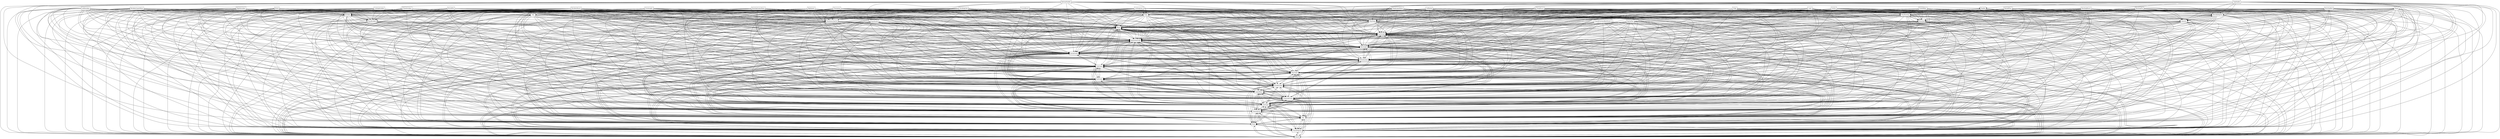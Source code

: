 digraph{
graph [rankdir=TB];
node [shape=box];
edge [arrowhead=normal];
0[label="Pong",]
1[label="Wall",]
2[label="Lane",]
3[label="Pucksupply",]
4[label="Leftpong",]
5[label="Menu",]
6[label="SaveGame",]
7[label="Floorbrickles",]
8[label="CheckPreviousBestScore",]
9[label="Board",]
10[label="BrickPile",]
11[label="PlayBowling",]
12[label="ClassDiagram",]
13[label="Rightpont",]
14[label="Point",]
15[label="Size",]
16[label="Bowling",]
17[label="GameSprite",]
18[label="Leftbrickles",]
19[label="ListGame",]
20[label="StationarySprite",]
21[label="Edge",]
22[label="BowlingPin",]
23[label="PongGameMenu",]
24[label="Brick",]
25[label="Brickles",]
26[label="BowlingGameMenu",]
27[label="Paddle",]
28[label="Gutter",]
29[label="UninstallGame",]
30[label="BottomPaddle",]
31[label="GameMenu",]
32[label="ArcadeGame",]
33[label="SaveScore",]
34[label="Floorpong",]
35[label="EndofAlley",]
36[label="ExitGame",]
37[label="MovableSprite",]
38[label="ScoreBoard",]
39[label="PlayPong",]
40[label="PlayGame",]
41[label="Puck",]
42[label="UseCases",]
43[label="DividingLine",]
44[label="Ceilingbrickles",]
45[label="TopPaddle",]
46[label="Initialization",]
47[label="Ceilingpong",]
48[label="InstallGame",]
49[label="Rightbrickles",]
50[label="Velocity",]
51[label="PlayBrickles",]
52[label="PongBoard",]
53[label="BowlingBoard",]
54[label="BricklesGameMenu",]
55[label="SpritePair",]
56[label="RackofPins",]
57[label="Rectangle",]
58[label="BricklesBoard",]
59[label="BowlingBall",]
60[label="AnimationLoop",]
0->5[label="",]
0->6[label="",]
0->9[label="",]
0->12[label="",]
0->14[label="",]
0->15[label="",]
0->17[label="",]
0->19[label="",]
0->29[label="",]
0->31[label="",]
0->32[label="",]
0->36[label="",]
0->39[label="",]
0->40[label="",]
0->42[label="",]
0->46[label="",]
0->48[label="",]
0->57[label="",]
0->60[label="",]
1->5[label="",]
1->6[label="",]
1->9[label="",]
1->12[label="",]
1->14[label="",]
1->15[label="",]
1->17[label="",]
1->19[label="",]
1->20[label="",]
1->29[label="",]
1->31[label="",]
1->32[label="",]
1->36[label="",]
1->40[label="",]
1->42[label="",]
1->46[label="",]
1->48[label="",]
1->57[label="",]
1->60[label="",]
2->5[label="",]
2->6[label="",]
2->9[label="",]
2->11[label="",]
2->12[label="",]
2->14[label="",]
2->15[label="",]
2->16[label="",]
2->17[label="",]
2->19[label="",]
2->20[label="",]
2->29[label="",]
2->31[label="",]
2->32[label="",]
2->36[label="",]
2->40[label="",]
2->42[label="",]
2->46[label="",]
2->48[label="",]
2->57[label="",]
2->60[label="",]
3->5[label="",]
3->6[label="",]
3->9[label="",]
3->12[label="",]
3->14[label="",]
3->15[label="",]
3->17[label="",]
3->19[label="",]
3->25[label="",]
3->29[label="",]
3->31[label="",]
3->32[label="",]
3->36[label="",]
3->40[label="",]
3->42[label="",]
3->46[label="",]
3->48[label="",]
3->51[label="",]
3->57[label="",]
3->60[label="",]
4->0[label="",]
4->1[label="",]
4->5[label="",]
4->6[label="",]
4->9[label="",]
4->12[label="",]
4->14[label="",]
4->15[label="",]
4->17[label="",]
4->19[label="",]
4->20[label="",]
4->29[label="",]
4->31[label="",]
4->32[label="",]
4->36[label="",]
4->39[label="",]
4->40[label="",]
4->42[label="",]
4->46[label="",]
4->48[label="",]
4->57[label="",]
4->60[label="",]
5->6[label="",]
5->9[label="",]
5->12[label="",]
5->14[label="",]
5->15[label="",]
5->17[label="",]
5->19[label="",]
5->29[label="",]
5->31[label="",]
5->32[label="",]
5->36[label="",]
5->40[label="",]
5->42[label="",]
5->46[label="",]
5->48[label="",]
5->57[label="",]
5->60[label="",]
6->5[label="",]
6->9[label="",]
6->12[label="",]
6->14[label="",]
6->15[label="",]
6->17[label="",]
6->19[label="",]
6->29[label="",]
6->31[label="",]
6->32[label="",]
6->36[label="",]
6->40[label="",]
6->42[label="",]
6->46[label="",]
6->48[label="",]
6->57[label="",]
6->60[label="",]
7->5[label="",]
7->6[label="",]
7->9[label="",]
7->12[label="",]
7->14[label="",]
7->15[label="",]
7->17[label="",]
7->19[label="",]
7->20[label="",]
7->25[label="",]
7->29[label="",]
7->31[label="",]
7->32[label="",]
7->36[label="",]
7->40[label="",]
7->42[label="",]
7->46[label="",]
7->48[label="",]
7->51[label="",]
7->57[label="",]
7->60[label="",]
8->5[label="",]
8->6[label="",]
8->9[label="",]
8->12[label="",]
8->14[label="",]
8->15[label="",]
8->17[label="",]
8->19[label="",]
8->29[label="",]
8->31[label="",]
8->32[label="",]
8->36[label="",]
8->40[label="",]
8->42[label="",]
8->46[label="",]
8->48[label="",]
8->57[label="",]
8->60[label="",]
9->5[label="",]
9->6[label="",]
9->12[label="",]
9->14[label="",]
9->15[label="",]
9->17[label="",]
9->19[label="",]
9->29[label="",]
9->31[label="",]
9->32[label="",]
9->36[label="",]
9->40[label="",]
9->42[label="",]
9->46[label="",]
9->48[label="",]
9->57[label="",]
9->60[label="",]
10->5[label="",]
10->6[label="",]
10->9[label="",]
10->12[label="",]
10->14[label="",]
10->15[label="",]
10->17[label="",]
10->19[label="",]
10->20[label="",]
10->25[label="",]
10->29[label="",]
10->31[label="",]
10->32[label="",]
10->36[label="",]
10->40[label="",]
10->42[label="",]
10->46[label="",]
10->48[label="",]
10->51[label="",]
10->57[label="",]
10->60[label="",]
11->5[label="",]
11->6[label="",]
11->9[label="",]
11->12[label="",]
11->14[label="",]
11->15[label="",]
11->16[label="",]
11->17[label="",]
11->19[label="",]
11->29[label="",]
11->31[label="",]
11->32[label="",]
11->36[label="",]
11->40[label="",]
11->42[label="",]
11->46[label="",]
11->48[label="",]
11->57[label="",]
11->60[label="",]
12->5[label="",]
12->6[label="",]
12->9[label="",]
12->14[label="",]
12->15[label="",]
12->17[label="",]
12->19[label="",]
12->29[label="",]
12->31[label="",]
12->32[label="",]
12->36[label="",]
12->40[label="",]
12->42[label="",]
12->46[label="",]
12->48[label="",]
12->57[label="",]
12->60[label="",]
13->0[label="",]
13->1[label="",]
13->5[label="",]
13->6[label="",]
13->9[label="",]
13->12[label="",]
13->14[label="",]
13->15[label="",]
13->17[label="",]
13->19[label="",]
13->20[label="",]
13->29[label="",]
13->31[label="",]
13->32[label="",]
13->36[label="",]
13->39[label="",]
13->40[label="",]
13->42[label="",]
13->46[label="",]
13->48[label="",]
13->57[label="",]
13->60[label="",]
14->5[label="",]
14->6[label="",]
14->9[label="",]
14->12[label="",]
14->15[label="",]
14->17[label="",]
14->19[label="",]
14->29[label="",]
14->31[label="",]
14->32[label="",]
14->36[label="",]
14->40[label="",]
14->42[label="",]
14->46[label="",]
14->48[label="",]
14->57[label="",]
14->60[label="",]
15->5[label="",]
15->6[label="",]
15->9[label="",]
15->12[label="",]
15->14[label="",]
15->17[label="",]
15->19[label="",]
15->29[label="",]
15->31[label="",]
15->32[label="",]
15->36[label="",]
15->40[label="",]
15->42[label="",]
15->46[label="",]
15->48[label="",]
15->57[label="",]
15->60[label="",]
16->5[label="",]
16->6[label="",]
16->9[label="",]
16->11[label="",]
16->12[label="",]
16->14[label="",]
16->15[label="",]
16->17[label="",]
16->19[label="",]
16->29[label="",]
16->31[label="",]
16->32[label="",]
16->36[label="",]
16->40[label="",]
16->42[label="",]
16->46[label="",]
16->48[label="",]
16->57[label="",]
16->60[label="",]
17->5[label="",]
17->6[label="",]
17->9[label="",]
17->12[label="",]
17->14[label="",]
17->15[label="",]
17->19[label="",]
17->29[label="",]
17->31[label="",]
17->32[label="",]
17->36[label="",]
17->40[label="",]
17->42[label="",]
17->46[label="",]
17->48[label="",]
17->57[label="",]
17->60[label="",]
18->1[label="",]
18->5[label="",]
18->6[label="",]
18->9[label="",]
18->12[label="",]
18->14[label="",]
18->15[label="",]
18->17[label="",]
18->19[label="",]
18->20[label="",]
18->25[label="",]
18->29[label="",]
18->31[label="",]
18->32[label="",]
18->36[label="",]
18->40[label="",]
18->42[label="",]
18->46[label="",]
18->48[label="",]
18->51[label="",]
18->57[label="",]
18->60[label="",]
19->5[label="",]
19->6[label="",]
19->9[label="",]
19->12[label="",]
19->14[label="",]
19->15[label="",]
19->17[label="",]
19->29[label="",]
19->31[label="",]
19->32[label="",]
19->36[label="",]
19->40[label="",]
19->42[label="",]
19->46[label="",]
19->48[label="",]
19->57[label="",]
19->60[label="",]
20->5[label="",]
20->6[label="",]
20->9[label="",]
20->12[label="",]
20->14[label="",]
20->15[label="",]
20->17[label="",]
20->19[label="",]
20->29[label="",]
20->31[label="",]
20->32[label="",]
20->36[label="",]
20->40[label="",]
20->42[label="",]
20->46[label="",]
20->48[label="",]
20->57[label="",]
20->60[label="",]
21->5[label="",]
21->6[label="",]
21->9[label="",]
21->11[label="",]
21->12[label="",]
21->14[label="",]
21->15[label="",]
21->16[label="",]
21->17[label="",]
21->19[label="",]
21->20[label="",]
21->29[label="",]
21->31[label="",]
21->32[label="",]
21->36[label="",]
21->40[label="",]
21->42[label="",]
21->46[label="",]
21->48[label="",]
21->57[label="",]
21->60[label="",]
22->5[label="",]
22->6[label="",]
22->9[label="",]
22->11[label="",]
22->12[label="",]
22->14[label="",]
22->15[label="",]
22->16[label="",]
22->17[label="",]
22->19[label="",]
22->29[label="",]
22->31[label="",]
22->32[label="",]
22->36[label="",]
22->37[label="",]
22->40[label="",]
22->42[label="",]
22->46[label="",]
22->48[label="",]
22->50[label="",]
22->57[label="",]
22->60[label="",]
23->0[label="",]
23->5[label="",]
23->6[label="",]
23->9[label="",]
23->12[label="",]
23->14[label="",]
23->15[label="",]
23->17[label="",]
23->19[label="",]
23->29[label="",]
23->31[label="",]
23->32[label="",]
23->36[label="",]
23->39[label="",]
23->40[label="",]
23->42[label="",]
23->46[label="",]
23->48[label="",]
23->57[label="",]
23->60[label="",]
24->5[label="",]
24->6[label="",]
24->9[label="",]
24->12[label="",]
24->14[label="",]
24->15[label="",]
24->17[label="",]
24->19[label="",]
24->20[label="",]
24->25[label="",]
24->29[label="",]
24->31[label="",]
24->32[label="",]
24->36[label="",]
24->40[label="",]
24->42[label="",]
24->46[label="",]
24->48[label="",]
24->51[label="",]
24->57[label="",]
24->60[label="",]
25->5[label="",]
25->6[label="",]
25->9[label="",]
25->12[label="",]
25->14[label="",]
25->15[label="",]
25->17[label="",]
25->19[label="",]
25->29[label="",]
25->31[label="",]
25->32[label="",]
25->36[label="",]
25->40[label="",]
25->42[label="",]
25->46[label="",]
25->48[label="",]
25->51[label="",]
25->57[label="",]
25->60[label="",]
26->5[label="",]
26->6[label="",]
26->9[label="",]
26->11[label="",]
26->12[label="",]
26->14[label="",]
26->15[label="",]
26->16[label="",]
26->17[label="",]
26->19[label="",]
26->29[label="",]
26->31[label="",]
26->32[label="",]
26->36[label="",]
26->40[label="",]
26->42[label="",]
26->46[label="",]
26->48[label="",]
26->57[label="",]
26->60[label="",]
27->0[label="",]
27->5[label="",]
27->6[label="",]
27->9[label="",]
27->12[label="",]
27->14[label="",]
27->15[label="",]
27->17[label="",]
27->19[label="",]
27->29[label="",]
27->31[label="",]
27->32[label="",]
27->36[label="",]
27->37[label="",]
27->39[label="",]
27->40[label="",]
27->42[label="",]
27->46[label="",]
27->48[label="",]
27->50[label="",]
27->57[label="",]
27->60[label="",]
28->5[label="",]
28->6[label="",]
28->9[label="",]
28->11[label="",]
28->12[label="",]
28->14[label="",]
28->15[label="",]
28->16[label="",]
28->17[label="",]
28->19[label="",]
28->20[label="",]
28->29[label="",]
28->31[label="",]
28->32[label="",]
28->36[label="",]
28->40[label="",]
28->42[label="",]
28->46[label="",]
28->48[label="",]
28->57[label="",]
28->60[label="",]
29->5[label="",]
29->6[label="",]
29->9[label="",]
29->12[label="",]
29->14[label="",]
29->15[label="",]
29->17[label="",]
29->19[label="",]
29->31[label="",]
29->32[label="",]
29->36[label="",]
29->40[label="",]
29->42[label="",]
29->46[label="",]
29->48[label="",]
29->57[label="",]
29->60[label="",]
30->0[label="",]
30->5[label="",]
30->6[label="",]
30->9[label="",]
30->12[label="",]
30->14[label="",]
30->15[label="",]
30->17[label="",]
30->19[label="",]
30->27[label="",]
30->29[label="",]
30->31[label="",]
30->32[label="",]
30->36[label="",]
30->37[label="",]
30->39[label="",]
30->40[label="",]
30->42[label="",]
30->46[label="",]
30->48[label="",]
30->50[label="",]
30->57[label="",]
30->60[label="",]
31->5[label="",]
31->6[label="",]
31->9[label="",]
31->12[label="",]
31->14[label="",]
31->15[label="",]
31->17[label="",]
31->19[label="",]
31->29[label="",]
31->32[label="",]
31->36[label="",]
31->40[label="",]
31->42[label="",]
31->46[label="",]
31->48[label="",]
31->57[label="",]
31->60[label="",]
32->5[label="",]
32->6[label="",]
32->9[label="",]
32->12[label="",]
32->14[label="",]
32->15[label="",]
32->17[label="",]
32->19[label="",]
32->29[label="",]
32->31[label="",]
32->36[label="",]
32->40[label="",]
32->42[label="",]
32->46[label="",]
32->48[label="",]
32->57[label="",]
32->60[label="",]
33->5[label="",]
33->6[label="",]
33->9[label="",]
33->12[label="",]
33->14[label="",]
33->15[label="",]
33->17[label="",]
33->19[label="",]
33->29[label="",]
33->31[label="",]
33->32[label="",]
33->36[label="",]
33->40[label="",]
33->42[label="",]
33->46[label="",]
33->48[label="",]
33->57[label="",]
33->60[label="",]
34->0[label="",]
34->5[label="",]
34->6[label="",]
34->9[label="",]
34->12[label="",]
34->14[label="",]
34->15[label="",]
34->17[label="",]
34->19[label="",]
34->20[label="",]
34->29[label="",]
34->31[label="",]
34->32[label="",]
34->36[label="",]
34->39[label="",]
34->40[label="",]
34->42[label="",]
34->46[label="",]
34->48[label="",]
34->57[label="",]
34->60[label="",]
35->5[label="",]
35->6[label="",]
35->9[label="",]
35->11[label="",]
35->12[label="",]
35->14[label="",]
35->15[label="",]
35->16[label="",]
35->17[label="",]
35->19[label="",]
35->20[label="",]
35->29[label="",]
35->31[label="",]
35->32[label="",]
35->36[label="",]
35->40[label="",]
35->42[label="",]
35->46[label="",]
35->48[label="",]
35->57[label="",]
35->60[label="",]
36->5[label="",]
36->6[label="",]
36->9[label="",]
36->12[label="",]
36->14[label="",]
36->15[label="",]
36->17[label="",]
36->19[label="",]
36->29[label="",]
36->31[label="",]
36->32[label="",]
36->40[label="",]
36->42[label="",]
36->46[label="",]
36->48[label="",]
36->57[label="",]
36->60[label="",]
37->5[label="",]
37->6[label="",]
37->9[label="",]
37->12[label="",]
37->14[label="",]
37->15[label="",]
37->17[label="",]
37->19[label="",]
37->29[label="",]
37->31[label="",]
37->32[label="",]
37->36[label="",]
37->40[label="",]
37->42[label="",]
37->46[label="",]
37->48[label="",]
37->50[label="",]
37->57[label="",]
37->60[label="",]
38->0[label="",]
38->5[label="",]
38->6[label="",]
38->9[label="",]
38->12[label="",]
38->14[label="",]
38->15[label="",]
38->17[label="",]
38->19[label="",]
38->20[label="",]
38->29[label="",]
38->31[label="",]
38->32[label="",]
38->36[label="",]
38->39[label="",]
38->40[label="",]
38->42[label="",]
38->46[label="",]
38->48[label="",]
38->57[label="",]
38->60[label="",]
39->0[label="",]
39->5[label="",]
39->6[label="",]
39->9[label="",]
39->12[label="",]
39->14[label="",]
39->15[label="",]
39->17[label="",]
39->19[label="",]
39->29[label="",]
39->31[label="",]
39->32[label="",]
39->36[label="",]
39->40[label="",]
39->42[label="",]
39->46[label="",]
39->48[label="",]
39->57[label="",]
39->60[label="",]
40->5[label="",]
40->6[label="",]
40->9[label="",]
40->12[label="",]
40->14[label="",]
40->15[label="",]
40->17[label="",]
40->19[label="",]
40->29[label="",]
40->31[label="",]
40->32[label="",]
40->36[label="",]
40->42[label="",]
40->46[label="",]
40->48[label="",]
40->57[label="",]
40->60[label="",]
41->5[label="",]
41->6[label="",]
41->9[label="",]
41->12[label="",]
41->14[label="",]
41->15[label="",]
41->17[label="",]
41->19[label="",]
41->29[label="",]
41->31[label="",]
41->32[label="",]
41->36[label="",]
41->37[label="",]
41->40[label="",]
41->42[label="",]
41->46[label="",]
41->48[label="",]
41->50[label="",]
41->57[label="",]
41->60[label="",]
42->5[label="",]
42->6[label="",]
42->9[label="",]
42->12[label="",]
42->14[label="",]
42->15[label="",]
42->17[label="",]
42->19[label="",]
42->29[label="",]
42->31[label="",]
42->32[label="",]
42->36[label="",]
42->40[label="",]
42->46[label="",]
42->48[label="",]
42->57[label="",]
42->60[label="",]
43->0[label="",]
43->5[label="",]
43->6[label="",]
43->9[label="",]
43->12[label="",]
43->14[label="",]
43->15[label="",]
43->17[label="",]
43->19[label="",]
43->20[label="",]
43->29[label="",]
43->31[label="",]
43->32[label="",]
43->36[label="",]
43->39[label="",]
43->40[label="",]
43->42[label="",]
43->46[label="",]
43->48[label="",]
43->57[label="",]
43->60[label="",]
44->5[label="",]
44->6[label="",]
44->9[label="",]
44->12[label="",]
44->14[label="",]
44->15[label="",]
44->17[label="",]
44->19[label="",]
44->20[label="",]
44->25[label="",]
44->29[label="",]
44->31[label="",]
44->32[label="",]
44->36[label="",]
44->40[label="",]
44->42[label="",]
44->46[label="",]
44->48[label="",]
44->51[label="",]
44->57[label="",]
44->60[label="",]
45->0[label="",]
45->5[label="",]
45->6[label="",]
45->9[label="",]
45->12[label="",]
45->14[label="",]
45->15[label="",]
45->17[label="",]
45->19[label="",]
45->27[label="",]
45->29[label="",]
45->31[label="",]
45->32[label="",]
45->36[label="",]
45->37[label="",]
45->39[label="",]
45->40[label="",]
45->42[label="",]
45->46[label="",]
45->48[label="",]
45->50[label="",]
45->57[label="",]
45->60[label="",]
46->5[label="",]
46->6[label="",]
46->9[label="",]
46->12[label="",]
46->14[label="",]
46->15[label="",]
46->17[label="",]
46->19[label="",]
46->29[label="",]
46->31[label="",]
46->32[label="",]
46->36[label="",]
46->40[label="",]
46->42[label="",]
46->48[label="",]
46->57[label="",]
46->60[label="",]
47->0[label="",]
47->5[label="",]
47->6[label="",]
47->9[label="",]
47->12[label="",]
47->14[label="",]
47->15[label="",]
47->17[label="",]
47->19[label="",]
47->20[label="",]
47->29[label="",]
47->31[label="",]
47->32[label="",]
47->36[label="",]
47->39[label="",]
47->40[label="",]
47->42[label="",]
47->46[label="",]
47->48[label="",]
47->57[label="",]
47->60[label="",]
48->5[label="",]
48->6[label="",]
48->9[label="",]
48->12[label="",]
48->14[label="",]
48->15[label="",]
48->17[label="",]
48->19[label="",]
48->29[label="",]
48->31[label="",]
48->32[label="",]
48->36[label="",]
48->40[label="",]
48->42[label="",]
48->46[label="",]
48->57[label="",]
48->60[label="",]
49->1[label="",]
49->5[label="",]
49->6[label="",]
49->9[label="",]
49->12[label="",]
49->14[label="",]
49->15[label="",]
49->17[label="",]
49->19[label="",]
49->20[label="",]
49->25[label="",]
49->29[label="",]
49->31[label="",]
49->32[label="",]
49->36[label="",]
49->40[label="",]
49->42[label="",]
49->46[label="",]
49->48[label="",]
49->51[label="",]
49->57[label="",]
49->60[label="",]
50->5[label="",]
50->6[label="",]
50->9[label="",]
50->12[label="",]
50->14[label="",]
50->15[label="",]
50->17[label="",]
50->19[label="",]
50->29[label="",]
50->31[label="",]
50->32[label="",]
50->36[label="",]
50->37[label="",]
50->40[label="",]
50->42[label="",]
50->46[label="",]
50->48[label="",]
50->57[label="",]
50->60[label="",]
51->5[label="",]
51->6[label="",]
51->9[label="",]
51->12[label="",]
51->14[label="",]
51->15[label="",]
51->17[label="",]
51->19[label="",]
51->25[label="",]
51->29[label="",]
51->31[label="",]
51->32[label="",]
51->36[label="",]
51->40[label="",]
51->42[label="",]
51->46[label="",]
51->48[label="",]
51->57[label="",]
51->60[label="",]
52->0[label="",]
52->5[label="",]
52->6[label="",]
52->9[label="",]
52->12[label="",]
52->14[label="",]
52->15[label="",]
52->17[label="",]
52->19[label="",]
52->29[label="",]
52->31[label="",]
52->32[label="",]
52->36[label="",]
52->39[label="",]
52->40[label="",]
52->42[label="",]
52->46[label="",]
52->48[label="",]
52->57[label="",]
52->60[label="",]
53->5[label="",]
53->6[label="",]
53->9[label="",]
53->11[label="",]
53->12[label="",]
53->14[label="",]
53->15[label="",]
53->16[label="",]
53->17[label="",]
53->19[label="",]
53->29[label="",]
53->31[label="",]
53->32[label="",]
53->36[label="",]
53->40[label="",]
53->42[label="",]
53->46[label="",]
53->48[label="",]
53->57[label="",]
53->60[label="",]
54->5[label="",]
54->6[label="",]
54->9[label="",]
54->12[label="",]
54->14[label="",]
54->15[label="",]
54->17[label="",]
54->19[label="",]
54->25[label="",]
54->29[label="",]
54->31[label="",]
54->32[label="",]
54->36[label="",]
54->40[label="",]
54->42[label="",]
54->46[label="",]
54->48[label="",]
54->51[label="",]
54->57[label="",]
54->60[label="",]
55->5[label="",]
55->6[label="",]
55->9[label="",]
55->12[label="",]
55->14[label="",]
55->15[label="",]
55->17[label="",]
55->19[label="",]
55->29[label="",]
55->31[label="",]
55->32[label="",]
55->36[label="",]
55->40[label="",]
55->42[label="",]
55->46[label="",]
55->48[label="",]
55->57[label="",]
55->60[label="",]
56->5[label="",]
56->6[label="",]
56->9[label="",]
56->11[label="",]
56->12[label="",]
56->14[label="",]
56->15[label="",]
56->16[label="",]
56->17[label="",]
56->19[label="",]
56->20[label="",]
56->29[label="",]
56->31[label="",]
56->32[label="",]
56->36[label="",]
56->40[label="",]
56->42[label="",]
56->46[label="",]
56->48[label="",]
56->57[label="",]
56->60[label="",]
57->5[label="",]
57->6[label="",]
57->9[label="",]
57->12[label="",]
57->14[label="",]
57->15[label="",]
57->17[label="",]
57->19[label="",]
57->29[label="",]
57->31[label="",]
57->32[label="",]
57->36[label="",]
57->40[label="",]
57->42[label="",]
57->46[label="",]
57->48[label="",]
57->60[label="",]
58->5[label="",]
58->6[label="",]
58->9[label="",]
58->12[label="",]
58->14[label="",]
58->15[label="",]
58->17[label="",]
58->19[label="",]
58->25[label="",]
58->29[label="",]
58->31[label="",]
58->32[label="",]
58->36[label="",]
58->40[label="",]
58->42[label="",]
58->46[label="",]
58->48[label="",]
58->51[label="",]
58->57[label="",]
58->60[label="",]
59->5[label="",]
59->6[label="",]
59->9[label="",]
59->11[label="",]
59->12[label="",]
59->14[label="",]
59->15[label="",]
59->16[label="",]
59->17[label="",]
59->19[label="",]
59->29[label="",]
59->31[label="",]
59->32[label="",]
59->36[label="",]
59->37[label="",]
59->40[label="",]
59->42[label="",]
59->46[label="",]
59->48[label="",]
59->50[label="",]
59->57[label="",]
59->60[label="",]
60->5[label="",]
60->6[label="",]
60->9[label="",]
60->12[label="",]
60->14[label="",]
60->15[label="",]
60->17[label="",]
60->19[label="",]
60->29[label="",]
60->31[label="",]
60->32[label="",]
60->36[label="",]
60->40[label="",]
60->42[label="",]
60->46[label="",]
60->48[label="",]
60->57[label="",]
}
